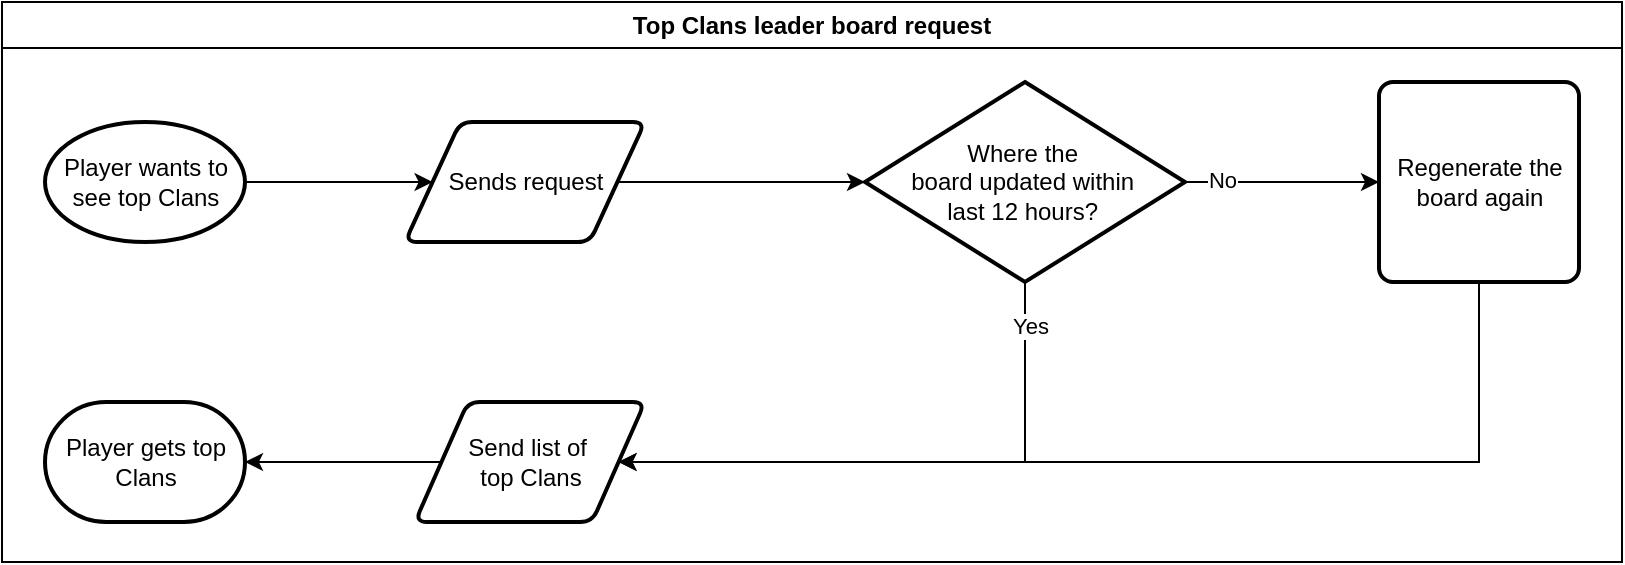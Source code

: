 <mxfile version="24.7.8">
  <diagram id="C5RBs43oDa-KdzZeNtuy" name="Page-1">
    <mxGraphModel dx="1562" dy="957" grid="1" gridSize="10" guides="1" tooltips="1" connect="1" arrows="1" fold="1" page="1" pageScale="1" pageWidth="827" pageHeight="1169" math="0" shadow="0">
      <root>
        <mxCell id="WIyWlLk6GJQsqaUBKTNV-0" />
        <mxCell id="WIyWlLk6GJQsqaUBKTNV-1" parent="WIyWlLk6GJQsqaUBKTNV-0" />
        <mxCell id="h8LuHstR76urkbQpMCvY-14" value="Top Clans leader board request" style="swimlane;whiteSpace=wrap;html=1;" parent="WIyWlLk6GJQsqaUBKTNV-1" vertex="1">
          <mxGeometry x="9" y="40" width="810" height="280" as="geometry" />
        </mxCell>
        <mxCell id="h8LuHstR76urkbQpMCvY-8" value="" style="edgeStyle=orthogonalEdgeStyle;rounded=0;orthogonalLoop=1;jettySize=auto;html=1;" parent="h8LuHstR76urkbQpMCvY-14" source="EeeF___QMRqapKU7vAIY-0" target="h8LuHstR76urkbQpMCvY-1" edge="1">
          <mxGeometry relative="1" as="geometry" />
        </mxCell>
        <mxCell id="EeeF___QMRqapKU7vAIY-0" value="Player wants to see top Clans" style="strokeWidth=2;html=1;shape=mxgraph.flowchart.start_1;whiteSpace=wrap;" parent="h8LuHstR76urkbQpMCvY-14" vertex="1">
          <mxGeometry x="21.5" y="60" width="100" height="60" as="geometry" />
        </mxCell>
        <mxCell id="h8LuHstR76urkbQpMCvY-1" value="Sends request" style="shape=parallelogram;html=1;strokeWidth=2;perimeter=parallelogramPerimeter;whiteSpace=wrap;rounded=1;arcSize=12;size=0.23;" parent="h8LuHstR76urkbQpMCvY-14" vertex="1">
          <mxGeometry x="201.5" y="60" width="120" height="60" as="geometry" />
        </mxCell>
        <mxCell id="h8LuHstR76urkbQpMCvY-5" style="edgeStyle=orthogonalEdgeStyle;rounded=0;orthogonalLoop=1;jettySize=auto;html=1;exitX=0.5;exitY=1;exitDx=0;exitDy=0;exitPerimeter=0;entryX=1;entryY=0.5;entryDx=0;entryDy=0;" parent="h8LuHstR76urkbQpMCvY-14" source="h8LuHstR76urkbQpMCvY-2" target="h8LuHstR76urkbQpMCvY-4" edge="1">
          <mxGeometry relative="1" as="geometry">
            <Array as="points">
              <mxPoint x="511.5" y="230" />
            </Array>
          </mxGeometry>
        </mxCell>
        <mxCell id="h8LuHstR76urkbQpMCvY-13" value="Yes" style="edgeLabel;html=1;align=center;verticalAlign=middle;resizable=0;points=[];" parent="h8LuHstR76urkbQpMCvY-5" vertex="1" connectable="0">
          <mxGeometry x="-0.85" y="2" relative="1" as="geometry">
            <mxPoint as="offset" />
          </mxGeometry>
        </mxCell>
        <mxCell id="h8LuHstR76urkbQpMCvY-9" style="edgeStyle=orthogonalEdgeStyle;rounded=0;orthogonalLoop=1;jettySize=auto;html=1;exitX=1;exitY=0.5;exitDx=0;exitDy=0;exitPerimeter=0;entryX=0;entryY=0.5;entryDx=0;entryDy=0;" parent="h8LuHstR76urkbQpMCvY-14" source="h8LuHstR76urkbQpMCvY-2" target="h8LuHstR76urkbQpMCvY-3" edge="1">
          <mxGeometry relative="1" as="geometry" />
        </mxCell>
        <mxCell id="h8LuHstR76urkbQpMCvY-10" value="No" style="edgeLabel;html=1;align=center;verticalAlign=middle;resizable=0;points=[];" parent="h8LuHstR76urkbQpMCvY-9" vertex="1" connectable="0">
          <mxGeometry x="-0.633" y="1" relative="1" as="geometry">
            <mxPoint as="offset" />
          </mxGeometry>
        </mxCell>
        <mxCell id="h8LuHstR76urkbQpMCvY-2" value="Where the&amp;nbsp;&lt;div&gt;board updated within&amp;nbsp;&lt;/div&gt;&lt;div&gt;last 12 hours?&amp;nbsp;&lt;/div&gt;" style="strokeWidth=2;html=1;shape=mxgraph.flowchart.decision;whiteSpace=wrap;" parent="h8LuHstR76urkbQpMCvY-14" vertex="1">
          <mxGeometry x="431.5" y="40" width="160" height="100" as="geometry" />
        </mxCell>
        <mxCell id="h8LuHstR76urkbQpMCvY-6" style="edgeStyle=orthogonalEdgeStyle;rounded=0;orthogonalLoop=1;jettySize=auto;html=1;exitX=0.5;exitY=1;exitDx=0;exitDy=0;entryX=1;entryY=0.5;entryDx=0;entryDy=0;" parent="h8LuHstR76urkbQpMCvY-14" source="h8LuHstR76urkbQpMCvY-3" target="h8LuHstR76urkbQpMCvY-4" edge="1">
          <mxGeometry relative="1" as="geometry">
            <Array as="points">
              <mxPoint x="738.5" y="230" />
            </Array>
          </mxGeometry>
        </mxCell>
        <mxCell id="h8LuHstR76urkbQpMCvY-3" value="Regenerate the board again" style="rounded=1;whiteSpace=wrap;html=1;absoluteArcSize=1;arcSize=14;strokeWidth=2;" parent="h8LuHstR76urkbQpMCvY-14" vertex="1">
          <mxGeometry x="688.5" y="40" width="100" height="100" as="geometry" />
        </mxCell>
        <mxCell id="h8LuHstR76urkbQpMCvY-4" value="Send list of&amp;nbsp;&lt;div&gt;top Clans&lt;/div&gt;" style="shape=parallelogram;html=1;strokeWidth=2;perimeter=parallelogramPerimeter;whiteSpace=wrap;rounded=1;arcSize=12;size=0.23;" parent="h8LuHstR76urkbQpMCvY-14" vertex="1">
          <mxGeometry x="206.5" y="200" width="115" height="60" as="geometry" />
        </mxCell>
        <mxCell id="h8LuHstR76urkbQpMCvY-7" style="edgeStyle=orthogonalEdgeStyle;rounded=0;orthogonalLoop=1;jettySize=auto;html=1;exitX=1;exitY=0.5;exitDx=0;exitDy=0;entryX=0;entryY=0.5;entryDx=0;entryDy=0;entryPerimeter=0;" parent="h8LuHstR76urkbQpMCvY-14" source="h8LuHstR76urkbQpMCvY-1" target="h8LuHstR76urkbQpMCvY-2" edge="1">
          <mxGeometry relative="1" as="geometry" />
        </mxCell>
        <mxCell id="h8LuHstR76urkbQpMCvY-11" value="Player gets top Clans" style="strokeWidth=2;html=1;shape=mxgraph.flowchart.terminator;whiteSpace=wrap;" parent="h8LuHstR76urkbQpMCvY-14" vertex="1">
          <mxGeometry x="21.5" y="200" width="100" height="60" as="geometry" />
        </mxCell>
        <mxCell id="h8LuHstR76urkbQpMCvY-12" style="edgeStyle=orthogonalEdgeStyle;rounded=0;orthogonalLoop=1;jettySize=auto;html=1;exitX=0;exitY=0.5;exitDx=0;exitDy=0;entryX=1;entryY=0.5;entryDx=0;entryDy=0;entryPerimeter=0;" parent="h8LuHstR76urkbQpMCvY-14" source="h8LuHstR76urkbQpMCvY-4" target="h8LuHstR76urkbQpMCvY-11" edge="1">
          <mxGeometry relative="1" as="geometry" />
        </mxCell>
      </root>
    </mxGraphModel>
  </diagram>
</mxfile>
